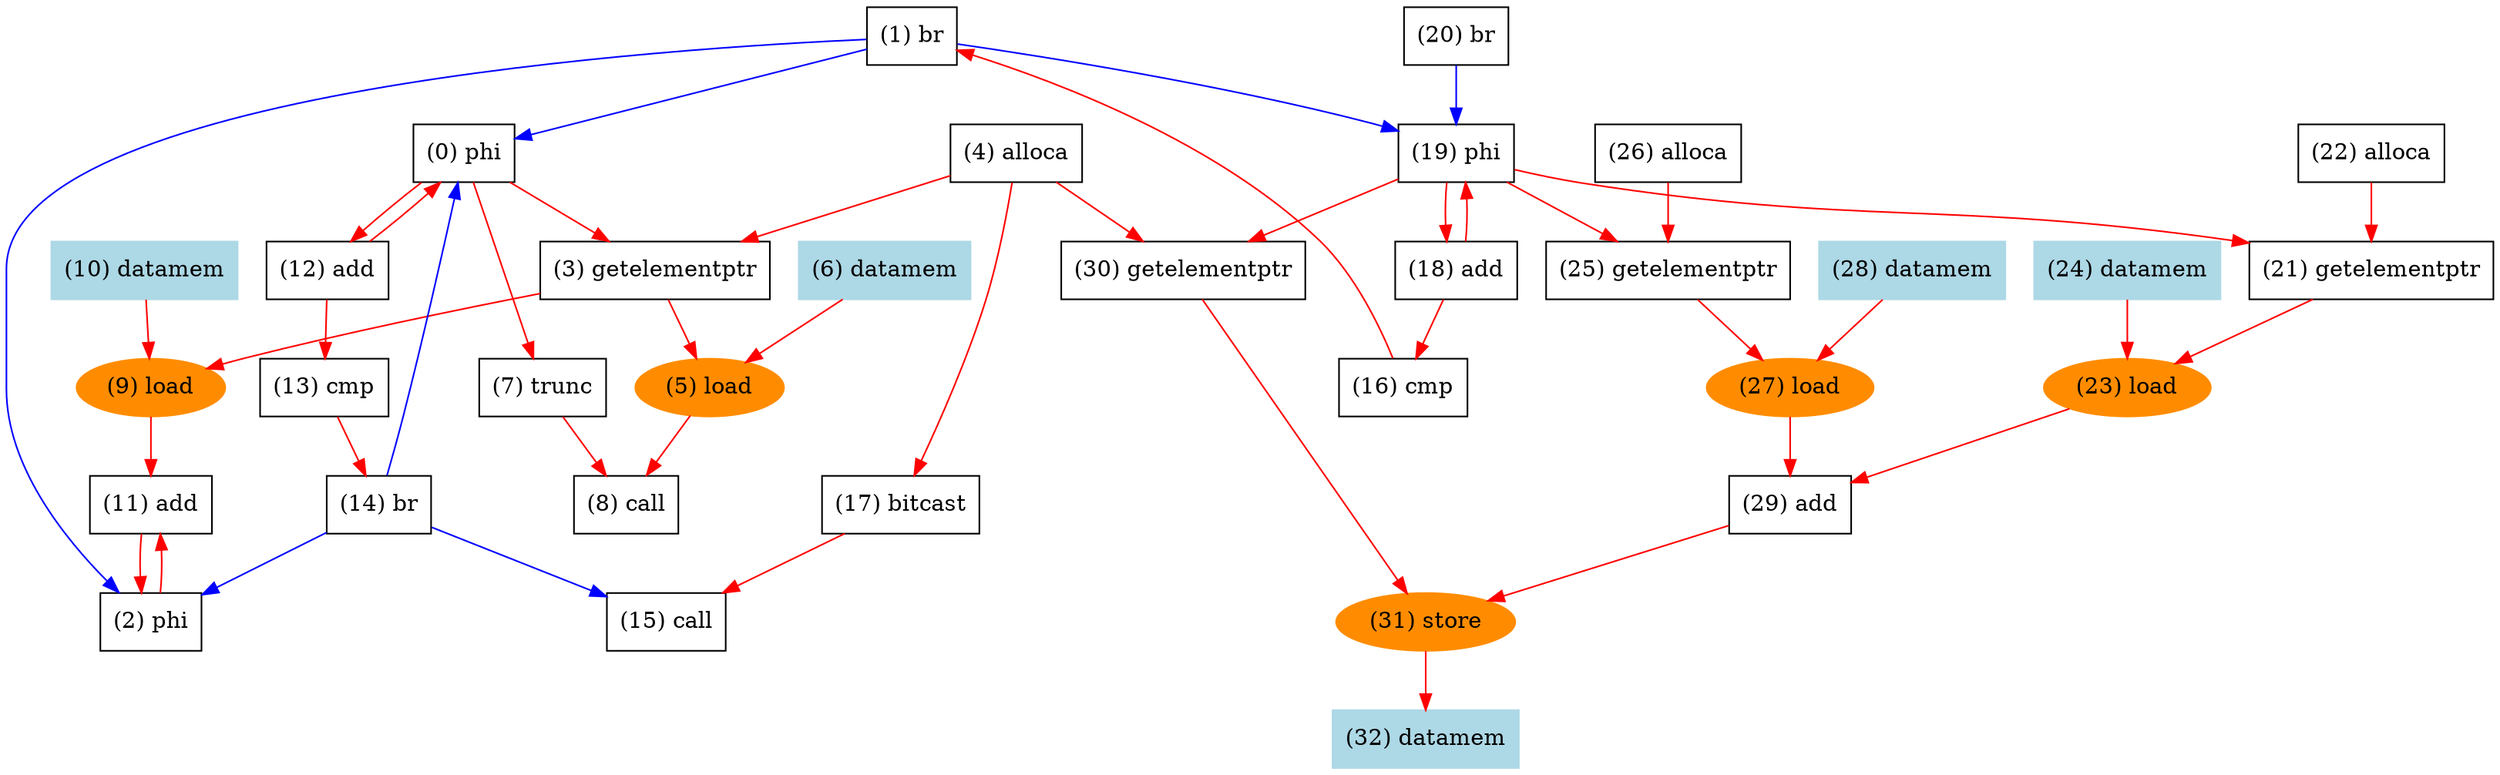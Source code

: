 digraph "DFG for'kernel' function" {
	Node0phi[shape=record, label="(0) phi"];
	Node1br[shape=record, label="(1) br"];
	Node2phi[shape=record, label="(2) phi"];
	Node3getelementptr[shape=record, label="(3) getelementptr"];
	Node4alloca[shape=record, label="(4) alloca"];
	Node5load[shape=oval, color=darkorange, style=filled, label="(5) load"];
	Node6datamem[shape=record, color=lightblue, style=filled, label="(6) datamem"];
	Node7trunc[shape=record, label="(7) trunc"];
	Node8call[shape=record, label="(8) call"];
	Node9load[shape=oval, color=darkorange, style=filled, label="(9) load"];
	Node10datamem[shape=record, color=lightblue, style=filled, label="(10) datamem"];
	Node11add[shape=record, label="(11) add"];
	Node12add[shape=record, label="(12) add"];
	Node13cmp[shape=record, label="(13) cmp"];
	Node14br[shape=record, label="(14) br"];
	Node15call[shape=record, label="(15) call"];
	Node16cmp[shape=record, label="(16) cmp"];
	Node17bitcast[shape=record, label="(17) bitcast"];
	Node18add[shape=record, label="(18) add"];
	Node19phi[shape=record, label="(19) phi"];
	Node20br[shape=record, label="(20) br"];
	Node21getelementptr[shape=record, label="(21) getelementptr"];
	Node22alloca[shape=record, label="(22) alloca"];
	Node23load[shape=oval, color=darkorange, style=filled, label="(23) load"];
	Node24datamem[shape=record, color=lightblue, style=filled, label="(24) datamem"];
	Node25getelementptr[shape=record, label="(25) getelementptr"];
	Node26alloca[shape=record, label="(26) alloca"];
	Node27load[shape=oval, color=darkorange, style=filled, label="(27) load"];
	Node28datamem[shape=record, color=lightblue, style=filled, label="(28) datamem"];
	Node29add[shape=record, label="(29) add"];
	Node30getelementptr[shape=record, label="(30) getelementptr"];
	Node31store[shape=oval, color=darkorange, style=filled, label="(31) store"];
	Node32datamem[shape=record, color=lightblue, style=filled, label="(32) datamem"];
edge [color=blue]
	Node1br -> Node0phi
	Node1br -> Node2phi
	Node14br -> Node15call
	Node14br -> Node0phi
	Node14br -> Node2phi
	Node20br -> Node19phi
	Node1br -> Node19phi
edge [color=red]
	Node4alloca -> Node3getelementptr
	Node6datamem -> Node5load
	Node10datamem -> Node9load
	Node12add -> Node0phi
	Node16cmp -> Node1br
	Node11add -> Node2phi
	Node0phi -> Node3getelementptr
	Node3getelementptr -> Node5load
	Node0phi -> Node7trunc
	Node7trunc -> Node8call
	Node5load -> Node8call
	Node3getelementptr -> Node9load
	Node9load -> Node11add
	Node2phi -> Node11add
	Node0phi -> Node12add
	Node12add -> Node13cmp
	Node13cmp -> Node14br
	Node17bitcast -> Node15call
	Node18add -> Node16cmp
	Node4alloca -> Node17bitcast
	Node19phi -> Node18add
	Node18add -> Node19phi
	Node22alloca -> Node21getelementptr
	Node24datamem -> Node23load
	Node26alloca -> Node25getelementptr
	Node28datamem -> Node27load
	Node4alloca -> Node30getelementptr
	Node31store -> Node32datamem
	Node29add -> Node31store
	Node19phi -> Node21getelementptr
	Node21getelementptr -> Node23load
	Node19phi -> Node25getelementptr
	Node25getelementptr -> Node27load
	Node27load -> Node29add
	Node23load -> Node29add
	Node19phi -> Node30getelementptr
	Node30getelementptr -> Node31store
}
